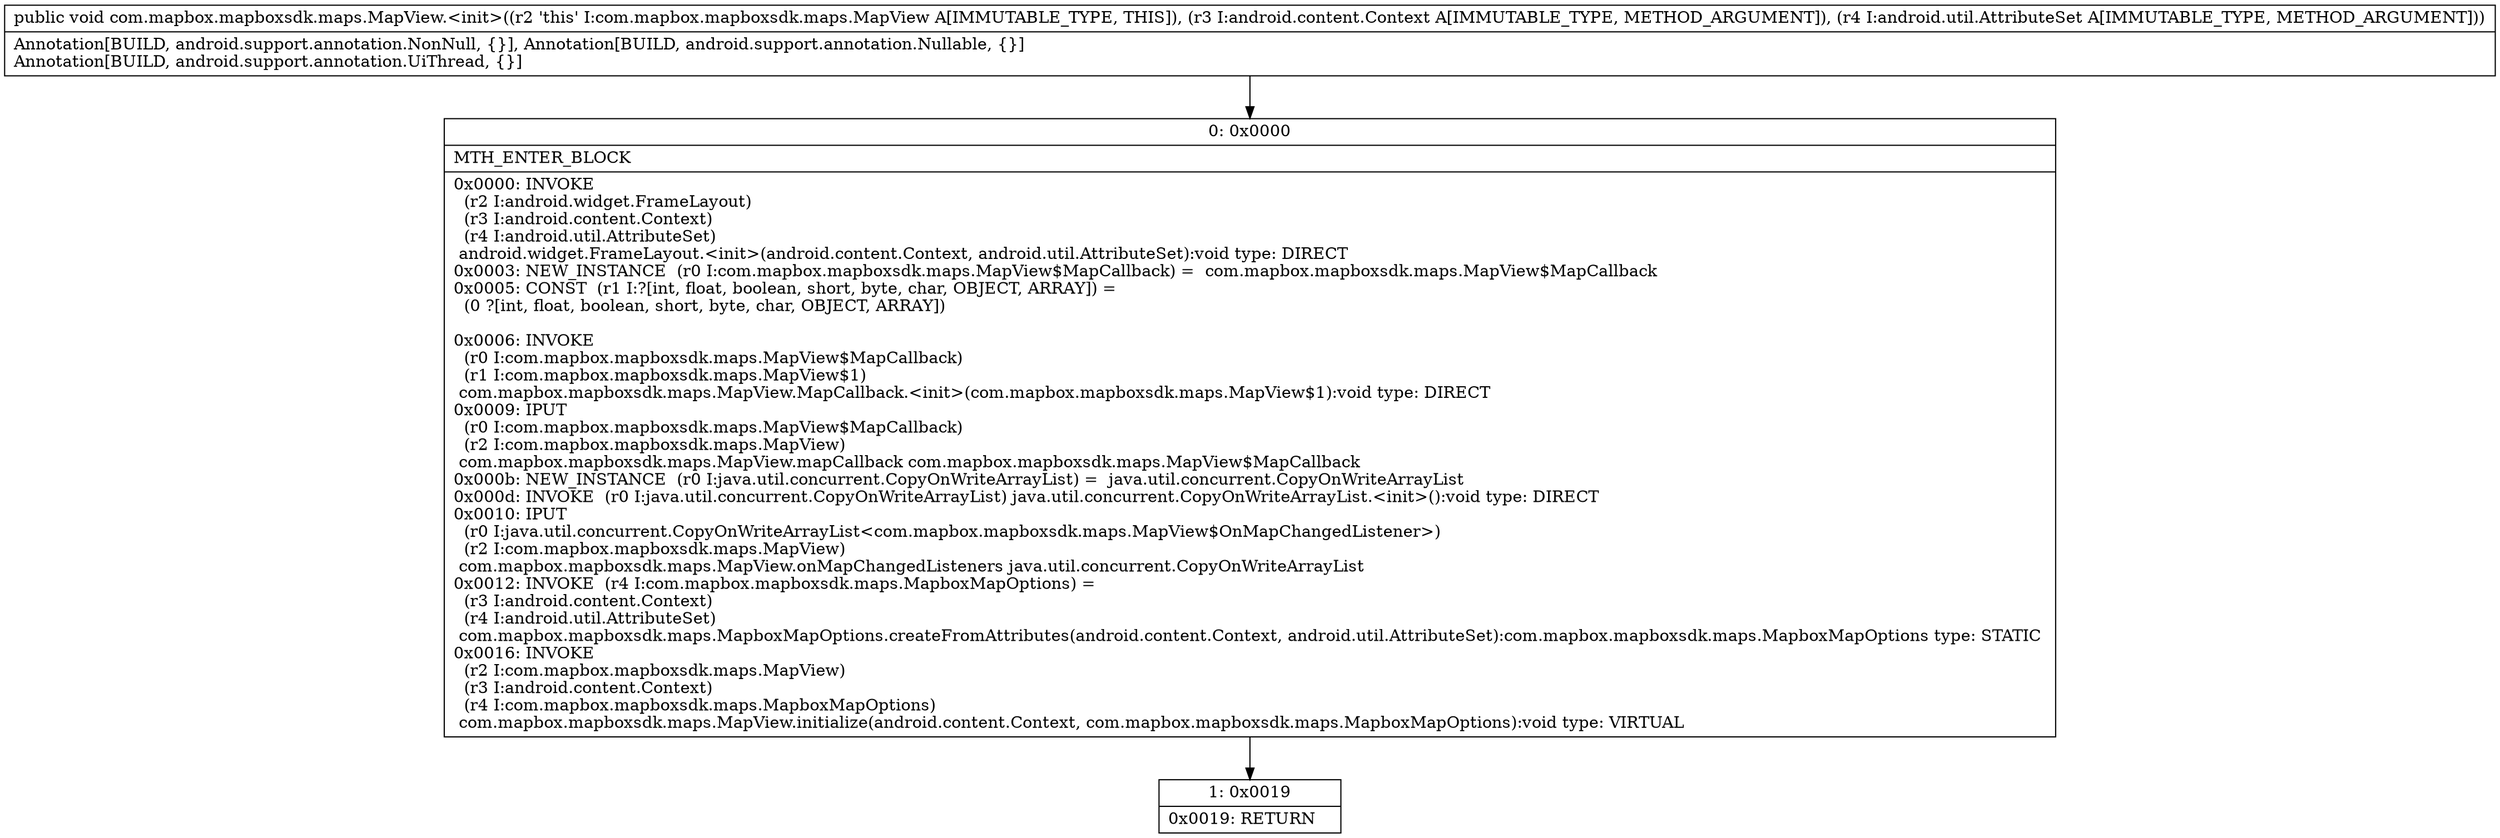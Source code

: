 digraph "CFG forcom.mapbox.mapboxsdk.maps.MapView.\<init\>(Landroid\/content\/Context;Landroid\/util\/AttributeSet;)V" {
Node_0 [shape=record,label="{0\:\ 0x0000|MTH_ENTER_BLOCK\l|0x0000: INVOKE  \l  (r2 I:android.widget.FrameLayout)\l  (r3 I:android.content.Context)\l  (r4 I:android.util.AttributeSet)\l android.widget.FrameLayout.\<init\>(android.content.Context, android.util.AttributeSet):void type: DIRECT \l0x0003: NEW_INSTANCE  (r0 I:com.mapbox.mapboxsdk.maps.MapView$MapCallback) =  com.mapbox.mapboxsdk.maps.MapView$MapCallback \l0x0005: CONST  (r1 I:?[int, float, boolean, short, byte, char, OBJECT, ARRAY]) = \l  (0 ?[int, float, boolean, short, byte, char, OBJECT, ARRAY])\l \l0x0006: INVOKE  \l  (r0 I:com.mapbox.mapboxsdk.maps.MapView$MapCallback)\l  (r1 I:com.mapbox.mapboxsdk.maps.MapView$1)\l com.mapbox.mapboxsdk.maps.MapView.MapCallback.\<init\>(com.mapbox.mapboxsdk.maps.MapView$1):void type: DIRECT \l0x0009: IPUT  \l  (r0 I:com.mapbox.mapboxsdk.maps.MapView$MapCallback)\l  (r2 I:com.mapbox.mapboxsdk.maps.MapView)\l com.mapbox.mapboxsdk.maps.MapView.mapCallback com.mapbox.mapboxsdk.maps.MapView$MapCallback \l0x000b: NEW_INSTANCE  (r0 I:java.util.concurrent.CopyOnWriteArrayList) =  java.util.concurrent.CopyOnWriteArrayList \l0x000d: INVOKE  (r0 I:java.util.concurrent.CopyOnWriteArrayList) java.util.concurrent.CopyOnWriteArrayList.\<init\>():void type: DIRECT \l0x0010: IPUT  \l  (r0 I:java.util.concurrent.CopyOnWriteArrayList\<com.mapbox.mapboxsdk.maps.MapView$OnMapChangedListener\>)\l  (r2 I:com.mapbox.mapboxsdk.maps.MapView)\l com.mapbox.mapboxsdk.maps.MapView.onMapChangedListeners java.util.concurrent.CopyOnWriteArrayList \l0x0012: INVOKE  (r4 I:com.mapbox.mapboxsdk.maps.MapboxMapOptions) = \l  (r3 I:android.content.Context)\l  (r4 I:android.util.AttributeSet)\l com.mapbox.mapboxsdk.maps.MapboxMapOptions.createFromAttributes(android.content.Context, android.util.AttributeSet):com.mapbox.mapboxsdk.maps.MapboxMapOptions type: STATIC \l0x0016: INVOKE  \l  (r2 I:com.mapbox.mapboxsdk.maps.MapView)\l  (r3 I:android.content.Context)\l  (r4 I:com.mapbox.mapboxsdk.maps.MapboxMapOptions)\l com.mapbox.mapboxsdk.maps.MapView.initialize(android.content.Context, com.mapbox.mapboxsdk.maps.MapboxMapOptions):void type: VIRTUAL \l}"];
Node_1 [shape=record,label="{1\:\ 0x0019|0x0019: RETURN   \l}"];
MethodNode[shape=record,label="{public void com.mapbox.mapboxsdk.maps.MapView.\<init\>((r2 'this' I:com.mapbox.mapboxsdk.maps.MapView A[IMMUTABLE_TYPE, THIS]), (r3 I:android.content.Context A[IMMUTABLE_TYPE, METHOD_ARGUMENT]), (r4 I:android.util.AttributeSet A[IMMUTABLE_TYPE, METHOD_ARGUMENT]))  | Annotation[BUILD, android.support.annotation.NonNull, \{\}], Annotation[BUILD, android.support.annotation.Nullable, \{\}]\lAnnotation[BUILD, android.support.annotation.UiThread, \{\}]\l}"];
MethodNode -> Node_0;
Node_0 -> Node_1;
}

